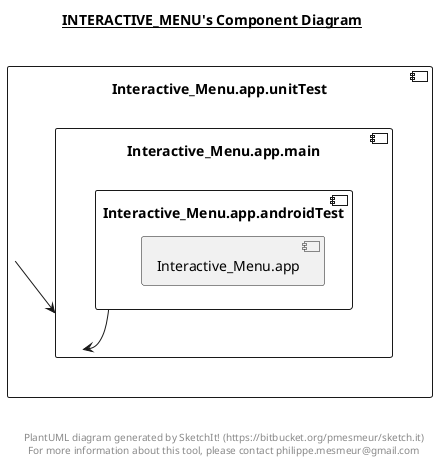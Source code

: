 @startuml

title __INTERACTIVE_MENU's Component Diagram__\n

  component "Interactive_Menu.app.unitTest" {
        [Interactive_Menu.app.main]
    component "Interactive_Menu.app.main" {
          [Interactive_Menu.app.androidTest]
      component "Interactive_Menu.app.androidTest" {
            [Interactive_Menu.app]
      }


    }


  }


  [Interactive_Menu.app.androidTest] --> [Interactive_Menu.app.main]
  [Interactive_Menu.app.unitTest] --> [Interactive_Menu.app.main]


right footer


PlantUML diagram generated by SketchIt! (https://bitbucket.org/pmesmeur/sketch.it)
For more information about this tool, please contact philippe.mesmeur@gmail.com
endfooter

@enduml
